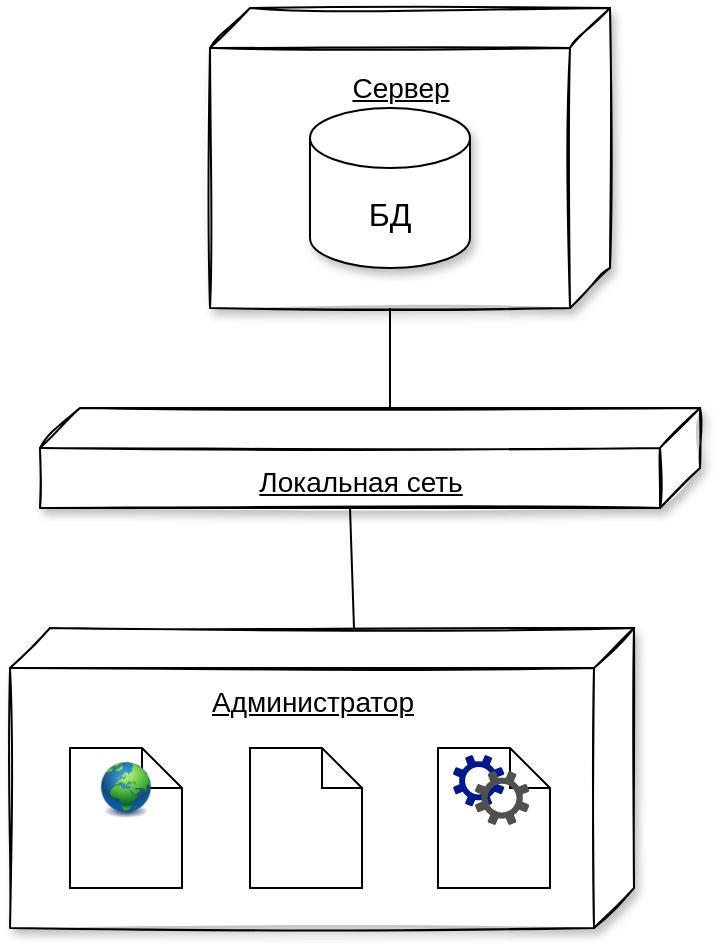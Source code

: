 <mxfile version="16.1.0" type="device"><diagram id="h76MB3BM6KHtcyYQ8iqd" name="Page-1"><mxGraphModel dx="990" dy="575" grid="1" gridSize="10" guides="1" tooltips="1" connect="1" arrows="1" fold="1" page="1" pageScale="1" pageWidth="827" pageHeight="1169" math="0" shadow="0"><root><mxCell id="0"/><mxCell id="1" parent="0"/><mxCell id="_FNPVRtiwVkB_pbmu6Aw-2" value="&lt;font style=&quot;font-size: 14px&quot;&gt;&lt;br&gt;Сервер&lt;/font&gt;" style="verticalAlign=top;align=center;spacingTop=8;spacingLeft=2;spacingRight=12;shape=cube;size=20;direction=south;fontStyle=4;html=1;shadow=1;sketch=1;" parent="1" vertex="1"><mxGeometry x="300" y="200" width="200" height="150" as="geometry"/></mxCell><mxCell id="_FNPVRtiwVkB_pbmu6Aw-3" value="БД" style="shape=cylinder3;whiteSpace=wrap;html=1;boundedLbl=1;backgroundOutline=1;size=15;shadow=1;sketch=0;fontSize=16;gradientColor=none;align=center;" parent="1" vertex="1"><mxGeometry x="350" y="250" width="80" height="80" as="geometry"/></mxCell><mxCell id="_FNPVRtiwVkB_pbmu6Aw-4" value="&lt;br&gt;&lt;font style=&quot;font-size: 14px&quot;&gt;Локальная сеть&lt;/font&gt;" style="verticalAlign=top;align=center;spacingTop=8;spacingLeft=2;spacingRight=12;shape=cube;size=20;direction=south;fontStyle=4;html=1;shadow=1;sketch=1;" parent="1" vertex="1"><mxGeometry x="215" y="400" width="330" height="50" as="geometry"/></mxCell><mxCell id="_FNPVRtiwVkB_pbmu6Aw-5" value="&lt;br&gt;&lt;font style=&quot;font-size: 14px&quot;&gt;Администратор&lt;/font&gt;" style="verticalAlign=top;align=center;spacingTop=8;spacingLeft=2;spacingRight=12;shape=cube;size=20;direction=south;fontStyle=4;html=1;shadow=1;sketch=1;" parent="1" vertex="1"><mxGeometry x="200" y="510" width="312" height="150" as="geometry"/></mxCell><mxCell id="_FNPVRtiwVkB_pbmu6Aw-6" value="" style="endArrow=none;html=1;rounded=0;fontSize=14;exitX=0;exitY=0;exitDx=150;exitDy=110;exitPerimeter=0;entryX=0;entryY=0;entryDx=0;entryDy=155;entryPerimeter=0;" parent="1" source="_FNPVRtiwVkB_pbmu6Aw-2" target="_FNPVRtiwVkB_pbmu6Aw-4" edge="1"><mxGeometry width="50" height="50" relative="1" as="geometry"><mxPoint x="420" y="340" as="sourcePoint"/><mxPoint x="470" y="290" as="targetPoint"/></mxGeometry></mxCell><mxCell id="_FNPVRtiwVkB_pbmu6Aw-7" value="" style="endArrow=none;html=1;rounded=0;fontSize=14;exitX=0;exitY=0;exitDx=50;exitDy=175;exitPerimeter=0;entryX=0;entryY=0;entryDx=0;entryDy=140;entryPerimeter=0;" parent="1" source="_FNPVRtiwVkB_pbmu6Aw-4" target="_FNPVRtiwVkB_pbmu6Aw-5" edge="1"><mxGeometry width="50" height="50" relative="1" as="geometry"><mxPoint x="400" y="360" as="sourcePoint"/><mxPoint x="400" y="410" as="targetPoint"/></mxGeometry></mxCell><mxCell id="_FNPVRtiwVkB_pbmu6Aw-12" value="" style="group" parent="1" vertex="1" connectable="0"><mxGeometry x="230" y="570" width="56" height="70" as="geometry"/></mxCell><mxCell id="_FNPVRtiwVkB_pbmu6Aw-13" value="" style="shape=note;size=20;whiteSpace=wrap;html=1;" parent="_FNPVRtiwVkB_pbmu6Aw-12" vertex="1"><mxGeometry width="56" height="70" as="geometry"/></mxCell><mxCell id="_FNPVRtiwVkB_pbmu6Aw-14" value="" style="shape=image;html=1;verticalAlign=top;verticalLabelPosition=bottom;labelBackgroundColor=#ffffff;imageAspect=0;aspect=fixed;image=https://cdn0.iconfinder.com/data/icons/tools-165/24/text-align-left-128.png" parent="_FNPVRtiwVkB_pbmu6Aw-12" vertex="1"><mxGeometry x="7" y="28" width="42" height="42" as="geometry"/></mxCell><mxCell id="_FNPVRtiwVkB_pbmu6Aw-15" value="" style="image;html=1;image=img/lib/clip_art/general/Earth_globe_128x128.png" parent="_FNPVRtiwVkB_pbmu6Aw-12" vertex="1"><mxGeometry x="14" y="7" width="28" height="28" as="geometry"/></mxCell><mxCell id="_FNPVRtiwVkB_pbmu6Aw-16" value="" style="group" parent="1" vertex="1" connectable="0"><mxGeometry x="320" y="570" width="56" height="70" as="geometry"/></mxCell><mxCell id="_FNPVRtiwVkB_pbmu6Aw-17" value="" style="shape=note;size=20;whiteSpace=wrap;html=1;" parent="_FNPVRtiwVkB_pbmu6Aw-16" vertex="1"><mxGeometry width="56" height="70" as="geometry"/></mxCell><mxCell id="_FNPVRtiwVkB_pbmu6Aw-18" value="" style="shape=image;html=1;verticalAlign=top;verticalLabelPosition=bottom;labelBackgroundColor=#ffffff;imageAspect=0;aspect=fixed;image=https://cdn0.iconfinder.com/data/icons/tools-165/24/text-align-left-128.png" parent="_FNPVRtiwVkB_pbmu6Aw-16" vertex="1"><mxGeometry x="7" y="28" width="42" height="42" as="geometry"/></mxCell><mxCell id="_FNPVRtiwVkB_pbmu6Aw-19" value="" style="shape=image;html=1;verticalAlign=top;verticalLabelPosition=bottom;labelBackgroundColor=#ffffff;imageAspect=0;aspect=fixed;image=https://cdn4.iconfinder.com/data/icons/scripting-and-programming-languages/512/js-128.png" parent="_FNPVRtiwVkB_pbmu6Aw-16" vertex="1"><mxGeometry x="16.1" y="14" width="23.8" height="23.8" as="geometry"/></mxCell><mxCell id="_FNPVRtiwVkB_pbmu6Aw-23" value="" style="group" parent="1" vertex="1" connectable="0"><mxGeometry x="414" y="570" width="56" height="70" as="geometry"/></mxCell><mxCell id="_FNPVRtiwVkB_pbmu6Aw-24" value="" style="shape=note;size=20;whiteSpace=wrap;html=1;" parent="_FNPVRtiwVkB_pbmu6Aw-23" vertex="1"><mxGeometry width="56" height="70" as="geometry"/></mxCell><mxCell id="_FNPVRtiwVkB_pbmu6Aw-25" value="" style="shape=image;html=1;verticalAlign=top;verticalLabelPosition=bottom;labelBackgroundColor=#ffffff;imageAspect=0;aspect=fixed;image=https://cdn0.iconfinder.com/data/icons/tools-165/24/text-align-left-128.png" parent="_FNPVRtiwVkB_pbmu6Aw-23" vertex="1"><mxGeometry x="7" y="28" width="42" height="42" as="geometry"/></mxCell><mxCell id="_FNPVRtiwVkB_pbmu6Aw-26" value="" style="group" parent="_FNPVRtiwVkB_pbmu6Aw-23" vertex="1" connectable="0"><mxGeometry x="7.504" y="3.5" width="38.185" height="35" as="geometry"/></mxCell><mxCell id="_FNPVRtiwVkB_pbmu6Aw-27" value="" style="sketch=0;aspect=fixed;pointerEvents=1;shadow=0;dashed=0;html=1;strokeColor=none;labelPosition=center;verticalLabelPosition=bottom;verticalAlign=top;align=center;fillColor=#00188D;shape=mxgraph.mscae.enterprise.settings" parent="_FNPVRtiwVkB_pbmu6Aw-26" vertex="1"><mxGeometry width="25.698" height="25.698" as="geometry"/></mxCell><mxCell id="_FNPVRtiwVkB_pbmu6Aw-28" value="" style="sketch=0;pointerEvents=1;shadow=0;dashed=0;html=1;strokeColor=none;labelPosition=center;verticalLabelPosition=bottom;verticalAlign=top;align=center;fillColor=#505050;shape=mxgraph.mscae.enterprise.settings" parent="_FNPVRtiwVkB_pbmu6Aw-26" vertex="1"><mxGeometry x="10.91" y="8.077" width="27.275" height="26.923" as="geometry"/></mxCell></root></mxGraphModel></diagram></mxfile>
